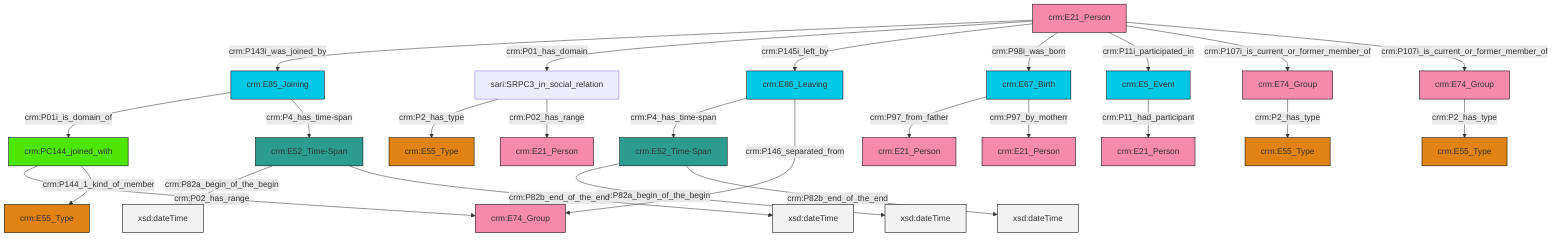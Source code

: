 graph TD
classDef Literal fill:#f2f2f2,stroke:#000000;
classDef CRM_Entity fill:#FFFFFF,stroke:#000000;
classDef Temporal_Entity fill:#00C9E6, stroke:#000000;
classDef Type fill:#E18312, stroke:#000000;
classDef Time-Span fill:#2C9C91, stroke:#000000;
classDef Appellation fill:#FFEB7F, stroke:#000000;
classDef Place fill:#008836, stroke:#000000;
classDef Persistent_Item fill:#B266B2, stroke:#000000;
classDef Conceptual_Object fill:#FFD700, stroke:#000000;
classDef Physical_Thing fill:#D2B48C, stroke:#000000;
classDef Actor fill:#f58aad, stroke:#000000;
classDef PC_Classes fill:#4ce600, stroke:#000000;
classDef Multi fill:#cccccc,stroke:#000000;

6["crm:E85_Joining"]:::Temporal_Entity -->|crm:P01i_is_domain_of| 7["crm:PC144_joined_with"]:::PC_Classes
4["crm:E21_Person"]:::Actor -->|crm:P143i_was_joined_by| 6["crm:E85_Joining"]:::Temporal_Entity
0["crm:E52_Time-Span"]:::Time-Span -->|crm:P82a_begin_of_the_begin| 8[xsd:dateTime]:::Literal
13["crm:E86_Leaving"]:::Temporal_Entity -->|crm:P4_has_time-span| 14["crm:E52_Time-Span"]:::Time-Span
7["crm:PC144_joined_with"]:::PC_Classes -->|crm:P02_has_range| 21["crm:E74_Group"]:::Actor
22["sari:SRPC3_in_social_relation"]:::Default -->|crm:P2_has_type| 24["crm:E55_Type"]:::Type
13["crm:E86_Leaving"]:::Temporal_Entity -->|crm:P146_separated_from| 21["crm:E74_Group"]:::Actor
6["crm:E85_Joining"]:::Temporal_Entity -->|crm:P4_has_time-span| 0["crm:E52_Time-Span"]:::Time-Span
7["crm:PC144_joined_with"]:::PC_Classes -->|crm:P144_1_kind_of_member| 26["crm:E55_Type"]:::Type
4["crm:E21_Person"]:::Actor -->|crm:P01_has_domain| 22["sari:SRPC3_in_social_relation"]:::Default
4["crm:E21_Person"]:::Actor -->|crm:P145i_left_by| 13["crm:E86_Leaving"]:::Temporal_Entity
4["crm:E21_Person"]:::Actor -->|crm:P98i_was_born| 2["crm:E67_Birth"]:::Temporal_Entity
36["crm:E74_Group"]:::Actor -->|crm:P2_has_type| 15["crm:E55_Type"]:::Type
2["crm:E67_Birth"]:::Temporal_Entity -->|crm:P97_from_father| 29["crm:E21_Person"]:::Actor
14["crm:E52_Time-Span"]:::Time-Span -->|crm:P82a_begin_of_the_begin| 41[xsd:dateTime]:::Literal
0["crm:E52_Time-Span"]:::Time-Span -->|crm:P82b_end_of_the_end| 43[xsd:dateTime]:::Literal
22["sari:SRPC3_in_social_relation"]:::Default -->|crm:P02_has_range| 19["crm:E21_Person"]:::Actor
4["crm:E21_Person"]:::Actor -->|crm:P11i_participated_in| 33["crm:E5_Event"]:::Temporal_Entity
33["crm:E5_Event"]:::Temporal_Entity -->|crm:P11_had_participant| 11["crm:E21_Person"]:::Actor
4["crm:E21_Person"]:::Actor -->|crm:P107i_is_current_or_former_member_of| 36["crm:E74_Group"]:::Actor
4["crm:E21_Person"]:::Actor -->|crm:P107i_is_current_or_former_member_of| 9["crm:E74_Group"]:::Actor
2["crm:E67_Birth"]:::Temporal_Entity -->|crm:P97_by_motherr| 17["crm:E21_Person"]:::Actor
14["crm:E52_Time-Span"]:::Time-Span -->|crm:P82b_end_of_the_end| 46[xsd:dateTime]:::Literal
9["crm:E74_Group"]:::Actor -->|crm:P2_has_type| 38["crm:E55_Type"]:::Type